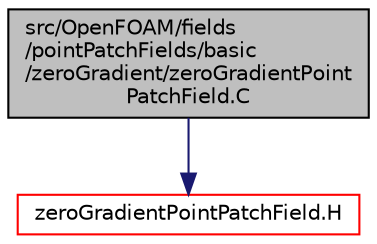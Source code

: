 digraph "src/OpenFOAM/fields/pointPatchFields/basic/zeroGradient/zeroGradientPointPatchField.C"
{
  bgcolor="transparent";
  edge [fontname="Helvetica",fontsize="10",labelfontname="Helvetica",labelfontsize="10"];
  node [fontname="Helvetica",fontsize="10",shape=record];
  Node1 [label="src/OpenFOAM/fields\l/pointPatchFields/basic\l/zeroGradient/zeroGradientPoint\lPatchField.C",height=0.2,width=0.4,color="black", fillcolor="grey75", style="filled", fontcolor="black"];
  Node1 -> Node2 [color="midnightblue",fontsize="10",style="solid",fontname="Helvetica"];
  Node2 [label="zeroGradientPointPatchField.H",height=0.2,width=0.4,color="red",URL="$a08377.html"];
}
